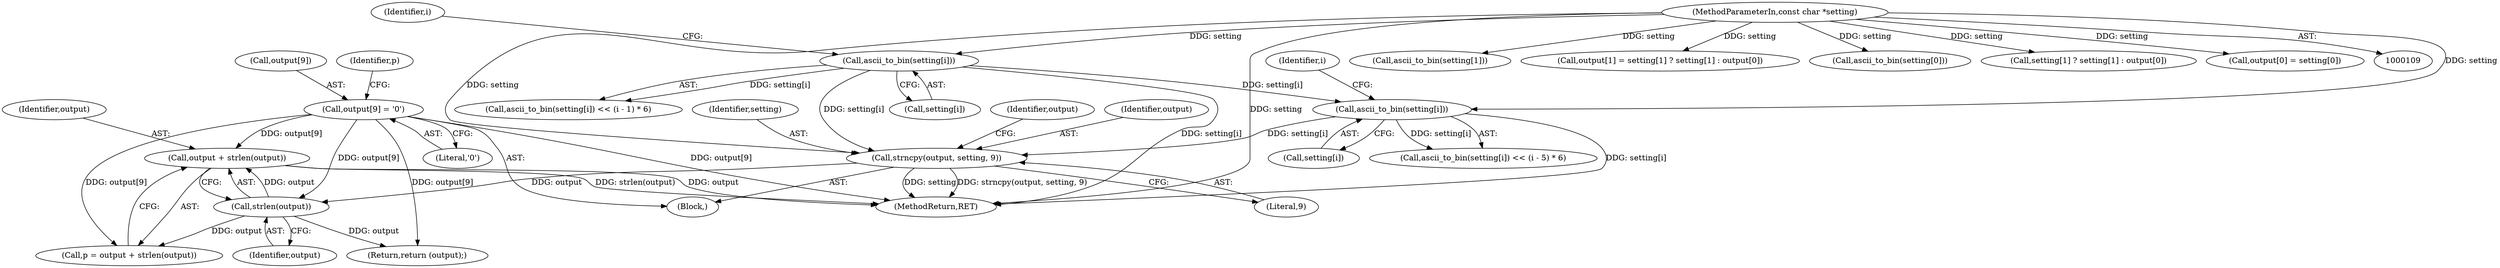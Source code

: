 digraph "0_postgresql_932ded2ed51e8333852e370c7a6dad75d9f236f9@API" {
"1000272" [label="(Call,output + strlen(output))"];
"1000274" [label="(Call,strlen(output))"];
"1000265" [label="(Call,output[9] = '\0')"];
"1000261" [label="(Call,strncpy(output, setting, 9))"];
"1000179" [label="(Call,ascii_to_bin(setting[i]))"];
"1000111" [label="(MethodParameterIn,const char *setting)"];
"1000204" [label="(Call,ascii_to_bin(setting[i]))"];
"1000285" [label="(Call,ascii_to_bin(setting[1]))"];
"1000210" [label="(Identifier,i)"];
"1000273" [label="(Identifier,output)"];
"1000179" [label="(Call,ascii_to_bin(setting[i]))"];
"1000185" [label="(Identifier,i)"];
"1000301" [label="(Call,output[1] = setting[1] ? setting[1] : output[0])"];
"1000178" [label="(Call,ascii_to_bin(setting[i]) << (i - 1) * 6)"];
"1000290" [label="(Call,ascii_to_bin(setting[0]))"];
"1000264" [label="(Literal,9)"];
"1000261" [label="(Call,strncpy(output, setting, 9))"];
"1000267" [label="(Identifier,output)"];
"1000180" [label="(Call,setting[i])"];
"1000265" [label="(Call,output[9] = '\0')"];
"1000274" [label="(Call,strlen(output))"];
"1000204" [label="(Call,ascii_to_bin(setting[i]))"];
"1000205" [label="(Call,setting[i])"];
"1000271" [label="(Identifier,p)"];
"1000275" [label="(Identifier,output)"];
"1000162" [label="(Block,)"];
"1000203" [label="(Call,ascii_to_bin(setting[i]) << (i - 5) * 6)"];
"1000266" [label="(Call,output[9])"];
"1000272" [label="(Call,output + strlen(output))"];
"1000269" [label="(Literal,'\0')"];
"1000262" [label="(Identifier,output)"];
"1000475" [label="(MethodReturn,RET)"];
"1000111" [label="(MethodParameterIn,const char *setting)"];
"1000263" [label="(Identifier,setting)"];
"1000305" [label="(Call,setting[1] ? setting[1] : output[0])"];
"1000294" [label="(Call,output[0] = setting[0])"];
"1000473" [label="(Return,return (output);)"];
"1000270" [label="(Call,p = output + strlen(output))"];
"1000272" -> "1000270"  [label="AST: "];
"1000272" -> "1000274"  [label="CFG: "];
"1000273" -> "1000272"  [label="AST: "];
"1000274" -> "1000272"  [label="AST: "];
"1000270" -> "1000272"  [label="CFG: "];
"1000272" -> "1000475"  [label="DDG: strlen(output)"];
"1000272" -> "1000475"  [label="DDG: output"];
"1000274" -> "1000272"  [label="DDG: output"];
"1000265" -> "1000272"  [label="DDG: output[9]"];
"1000274" -> "1000275"  [label="CFG: "];
"1000275" -> "1000274"  [label="AST: "];
"1000274" -> "1000270"  [label="DDG: output"];
"1000265" -> "1000274"  [label="DDG: output[9]"];
"1000261" -> "1000274"  [label="DDG: output"];
"1000274" -> "1000473"  [label="DDG: output"];
"1000265" -> "1000162"  [label="AST: "];
"1000265" -> "1000269"  [label="CFG: "];
"1000266" -> "1000265"  [label="AST: "];
"1000269" -> "1000265"  [label="AST: "];
"1000271" -> "1000265"  [label="CFG: "];
"1000265" -> "1000475"  [label="DDG: output[9]"];
"1000265" -> "1000270"  [label="DDG: output[9]"];
"1000265" -> "1000473"  [label="DDG: output[9]"];
"1000261" -> "1000162"  [label="AST: "];
"1000261" -> "1000264"  [label="CFG: "];
"1000262" -> "1000261"  [label="AST: "];
"1000263" -> "1000261"  [label="AST: "];
"1000264" -> "1000261"  [label="AST: "];
"1000267" -> "1000261"  [label="CFG: "];
"1000261" -> "1000475"  [label="DDG: setting"];
"1000261" -> "1000475"  [label="DDG: strncpy(output, setting, 9)"];
"1000179" -> "1000261"  [label="DDG: setting[i]"];
"1000204" -> "1000261"  [label="DDG: setting[i]"];
"1000111" -> "1000261"  [label="DDG: setting"];
"1000179" -> "1000178"  [label="AST: "];
"1000179" -> "1000180"  [label="CFG: "];
"1000180" -> "1000179"  [label="AST: "];
"1000185" -> "1000179"  [label="CFG: "];
"1000179" -> "1000475"  [label="DDG: setting[i]"];
"1000179" -> "1000178"  [label="DDG: setting[i]"];
"1000111" -> "1000179"  [label="DDG: setting"];
"1000179" -> "1000204"  [label="DDG: setting[i]"];
"1000111" -> "1000109"  [label="AST: "];
"1000111" -> "1000475"  [label="DDG: setting"];
"1000111" -> "1000204"  [label="DDG: setting"];
"1000111" -> "1000285"  [label="DDG: setting"];
"1000111" -> "1000290"  [label="DDG: setting"];
"1000111" -> "1000294"  [label="DDG: setting"];
"1000111" -> "1000301"  [label="DDG: setting"];
"1000111" -> "1000305"  [label="DDG: setting"];
"1000204" -> "1000203"  [label="AST: "];
"1000204" -> "1000205"  [label="CFG: "];
"1000205" -> "1000204"  [label="AST: "];
"1000210" -> "1000204"  [label="CFG: "];
"1000204" -> "1000475"  [label="DDG: setting[i]"];
"1000204" -> "1000203"  [label="DDG: setting[i]"];
}
